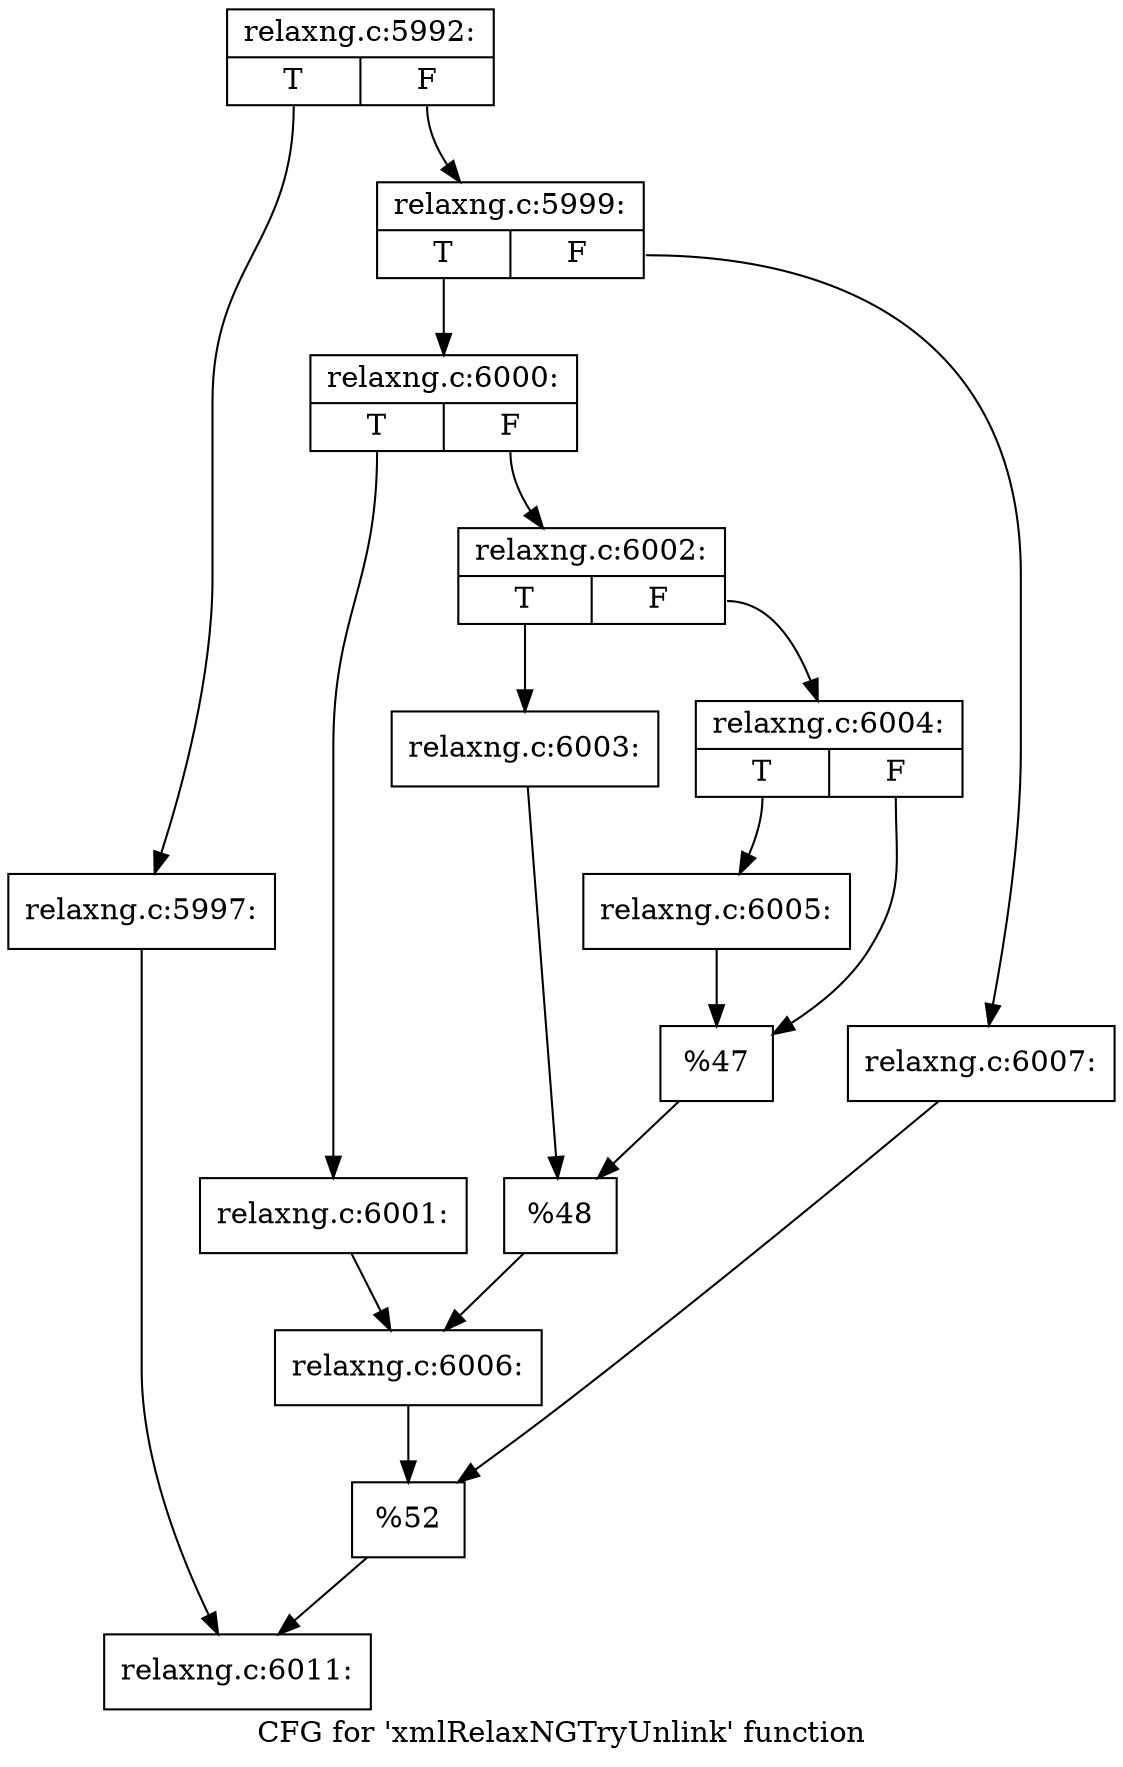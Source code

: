digraph "CFG for 'xmlRelaxNGTryUnlink' function" {
	label="CFG for 'xmlRelaxNGTryUnlink' function";

	Node0x3c049a0 [shape=record,label="{relaxng.c:5992:|{<s0>T|<s1>F}}"];
	Node0x3c049a0:s0 -> Node0x3d92e70;
	Node0x3c049a0:s1 -> Node0x3d92f10;
	Node0x3d92e70 [shape=record,label="{relaxng.c:5997:}"];
	Node0x3d92e70 -> Node0x3d92ec0;
	Node0x3d92f10 [shape=record,label="{relaxng.c:5999:|{<s0>T|<s1>F}}"];
	Node0x3d92f10:s0 -> Node0x3d93770;
	Node0x3d92f10:s1 -> Node0x3d93810;
	Node0x3d93770 [shape=record,label="{relaxng.c:6000:|{<s0>T|<s1>F}}"];
	Node0x3d93770:s0 -> Node0x3d93bd0;
	Node0x3d93770:s1 -> Node0x3d93c70;
	Node0x3d93bd0 [shape=record,label="{relaxng.c:6001:}"];
	Node0x3d93bd0 -> Node0x3d93c20;
	Node0x3d93c70 [shape=record,label="{relaxng.c:6002:|{<s0>T|<s1>F}}"];
	Node0x3d93c70:s0 -> Node0x3d944c0;
	Node0x3d93c70:s1 -> Node0x3d94560;
	Node0x3d944c0 [shape=record,label="{relaxng.c:6003:}"];
	Node0x3d944c0 -> Node0x3d94510;
	Node0x3d94560 [shape=record,label="{relaxng.c:6004:|{<s0>T|<s1>F}}"];
	Node0x3d94560:s0 -> Node0x3d94e10;
	Node0x3d94560:s1 -> Node0x3d94e60;
	Node0x3d94e10 [shape=record,label="{relaxng.c:6005:}"];
	Node0x3d94e10 -> Node0x3d94e60;
	Node0x3d94e60 [shape=record,label="{%47}"];
	Node0x3d94e60 -> Node0x3d94510;
	Node0x3d94510 [shape=record,label="{%48}"];
	Node0x3d94510 -> Node0x3d93c20;
	Node0x3d93c20 [shape=record,label="{relaxng.c:6006:}"];
	Node0x3d93c20 -> Node0x3d937c0;
	Node0x3d93810 [shape=record,label="{relaxng.c:6007:}"];
	Node0x3d93810 -> Node0x3d937c0;
	Node0x3d937c0 [shape=record,label="{%52}"];
	Node0x3d937c0 -> Node0x3d92ec0;
	Node0x3d92ec0 [shape=record,label="{relaxng.c:6011:}"];
}
